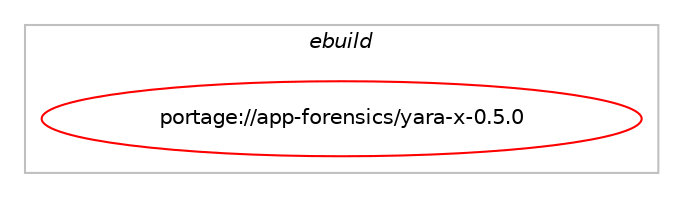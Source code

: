 digraph prolog {

# *************
# Graph options
# *************

newrank=true;
concentrate=true;
compound=true;
graph [rankdir=LR,fontname=Helvetica,fontsize=10,ranksep=1.5];#, ranksep=2.5, nodesep=0.2];
edge  [arrowhead=vee];
node  [fontname=Helvetica,fontsize=10];

# **********
# The ebuild
# **********

subgraph cluster_leftcol {
color=gray;
label=<<i>ebuild</i>>;
id [label="portage://app-forensics/yara-x-0.5.0", color=red, width=4, href="../app-forensics/yara-x-0.5.0.svg"];
}

# ****************
# The dependencies
# ****************

subgraph cluster_midcol {
color=gray;
label=<<i>dependencies</i>>;
subgraph cluster_compile {
fillcolor="#eeeeee";
style=filled;
label=<<i>compile</i>>;
}
subgraph cluster_compileandrun {
fillcolor="#eeeeee";
style=filled;
label=<<i>compile and run</i>>;
}
subgraph cluster_run {
fillcolor="#eeeeee";
style=filled;
label=<<i>run</i>>;
# *** BEGIN UNKNOWN DEPENDENCY TYPE (TODO) ***
# id -> equal(use_conditional_group(positive,python,portage://app-forensics/yara-x-0.5.0,[use_conditional_group(positive,python_targets_python3_10,portage://app-forensics/yara-x-0.5.0,[package_dependency(portage://app-forensics/yara-x-0.5.0,run,no,dev-lang,python,none,[,,],[slot(3.10)],[])]),use_conditional_group(positive,python_targets_python3_11,portage://app-forensics/yara-x-0.5.0,[package_dependency(portage://app-forensics/yara-x-0.5.0,run,no,dev-lang,python,none,[,,],[slot(3.11)],[])]),use_conditional_group(positive,python_targets_python3_12,portage://app-forensics/yara-x-0.5.0,[package_dependency(portage://app-forensics/yara-x-0.5.0,run,no,dev-lang,python,none,[,,],[slot(3.12)],[])])]))
# *** END UNKNOWN DEPENDENCY TYPE (TODO) ***

}
}

# **************
# The candidates
# **************

subgraph cluster_choices {
rank=same;
color=gray;
label=<<i>candidates</i>>;

}

}
